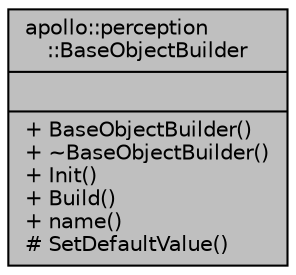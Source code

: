 digraph "apollo::perception::BaseObjectBuilder"
{
  edge [fontname="Helvetica",fontsize="10",labelfontname="Helvetica",labelfontsize="10"];
  node [fontname="Helvetica",fontsize="10",shape=record];
  Node1 [label="{apollo::perception\l::BaseObjectBuilder\n||+ BaseObjectBuilder()\l+ ~BaseObjectBuilder()\l+ Init()\l+ Build()\l+ name()\l# SetDefaultValue()\l}",height=0.2,width=0.4,color="black", fillcolor="grey75", style="filled" fontcolor="black"];
}
